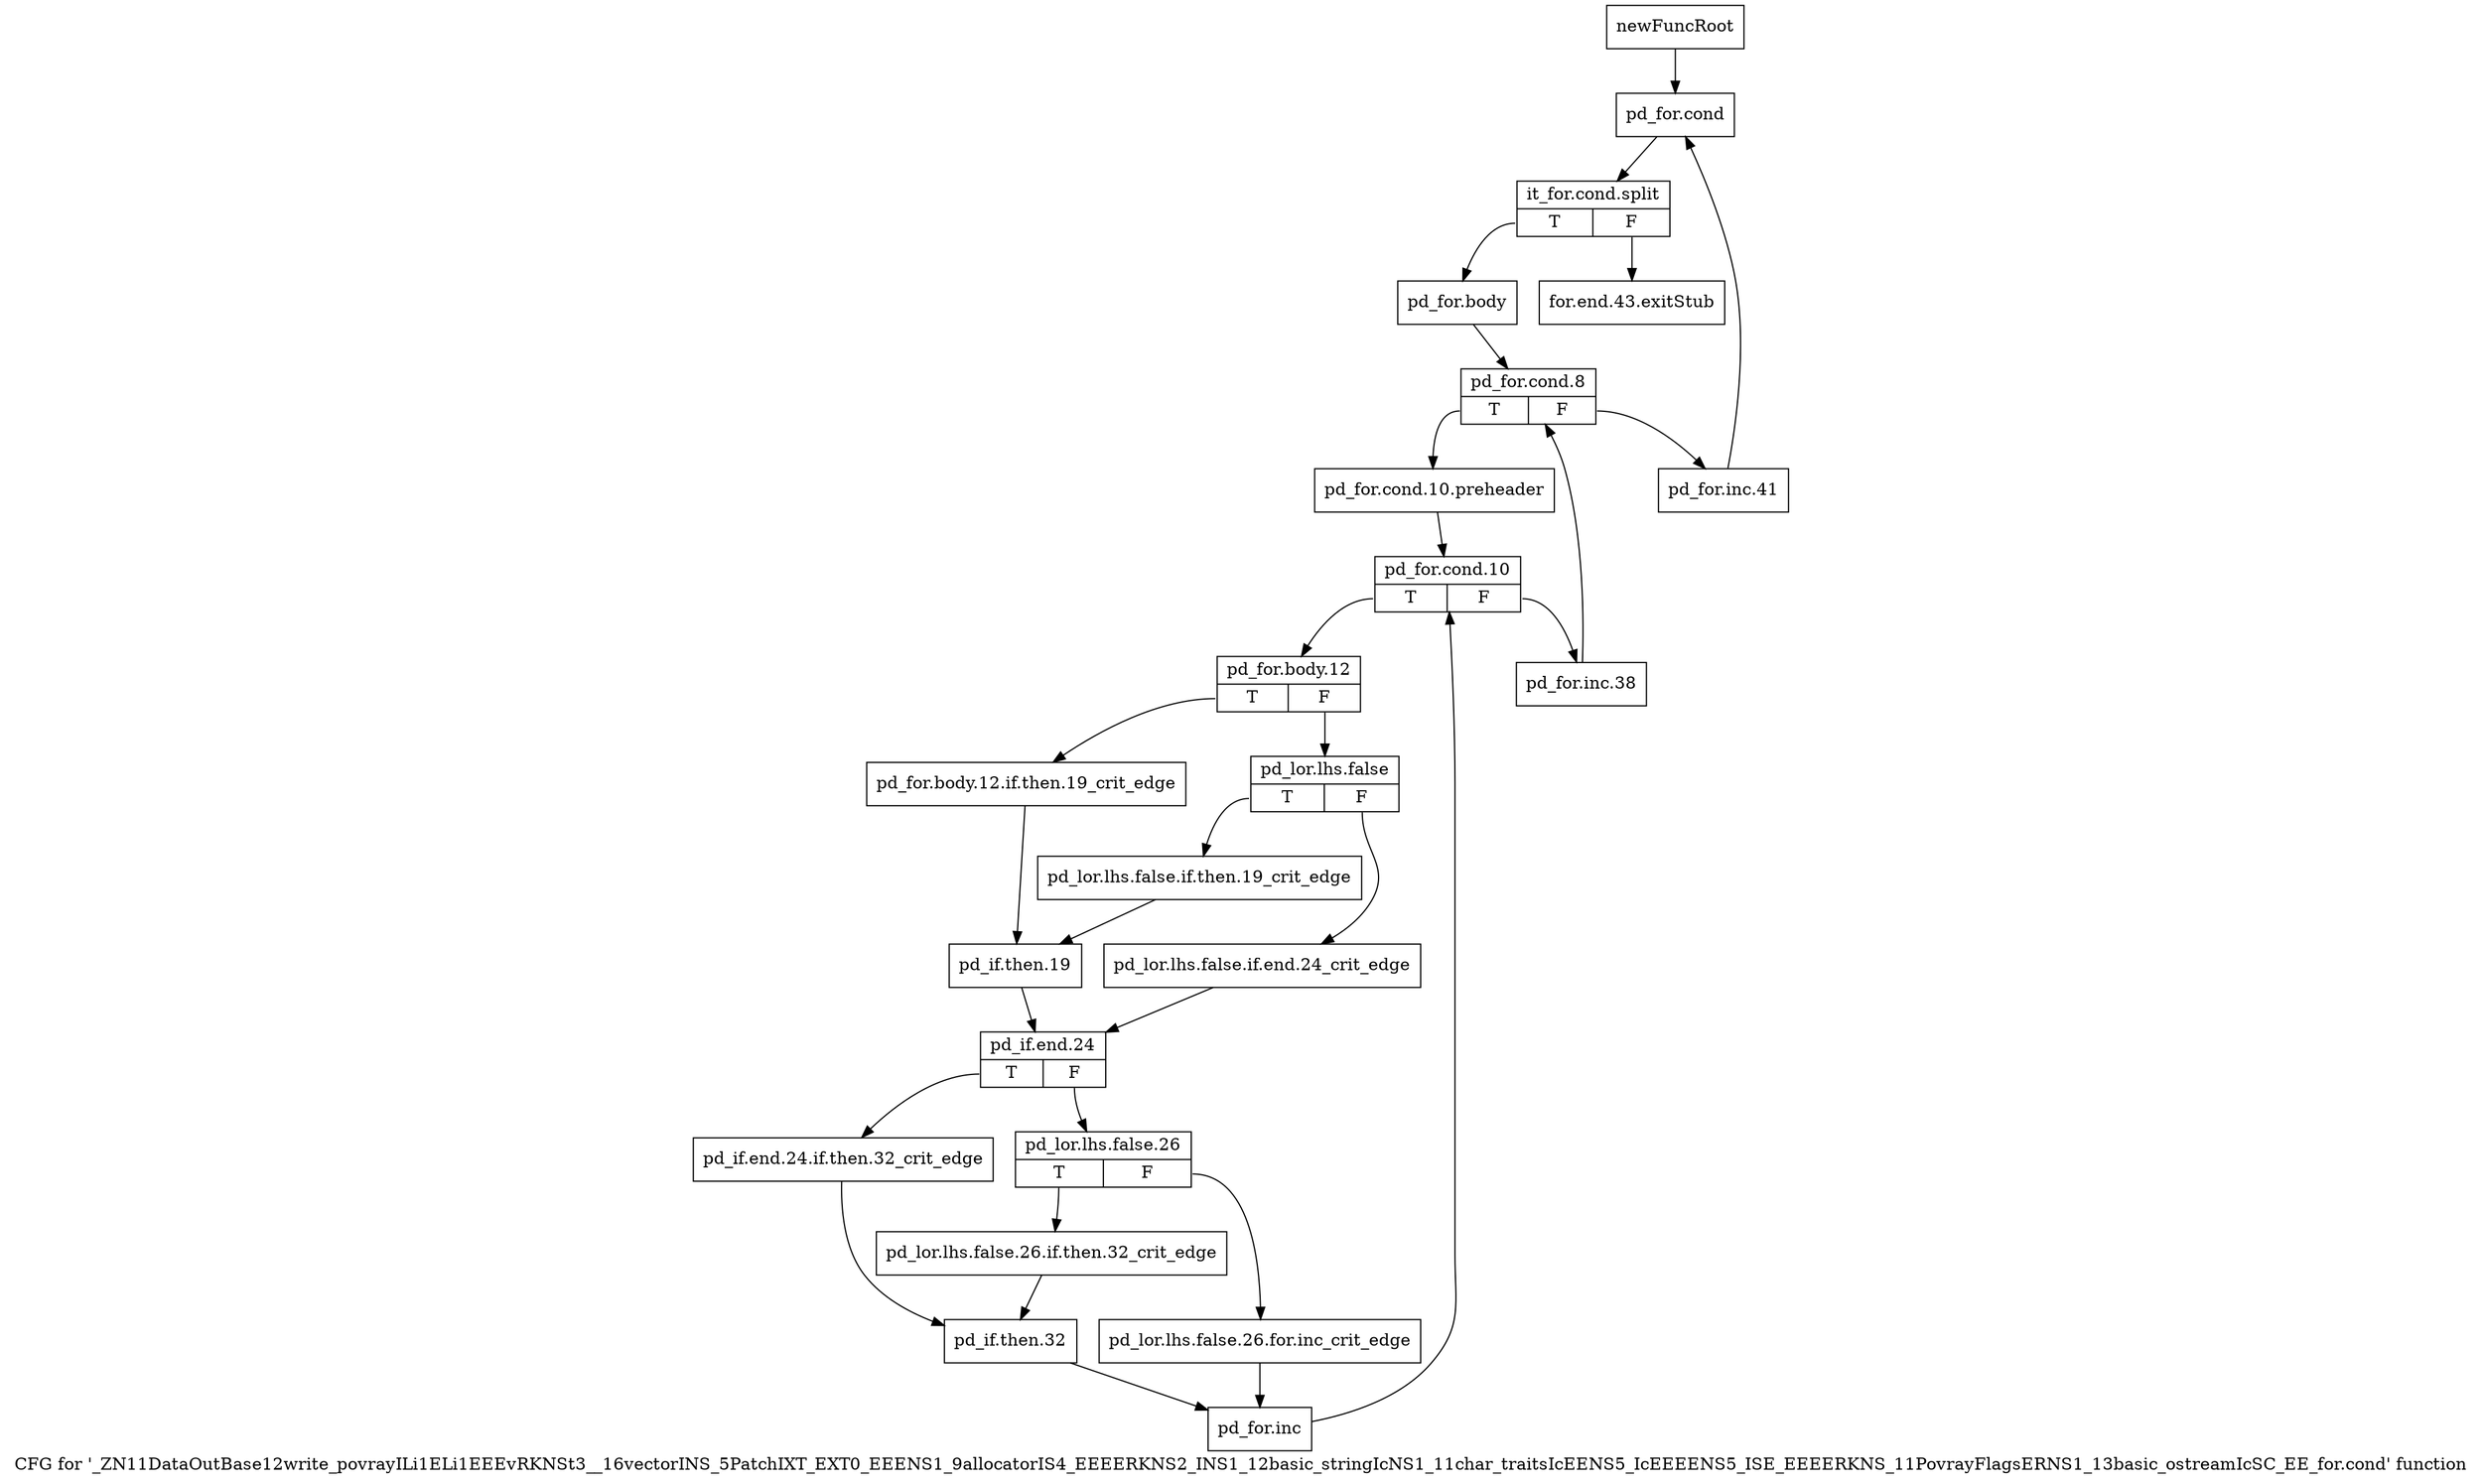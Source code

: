 digraph "CFG for '_ZN11DataOutBase12write_povrayILi1ELi1EEEvRKNSt3__16vectorINS_5PatchIXT_EXT0_EEENS1_9allocatorIS4_EEEERKNS2_INS1_12basic_stringIcNS1_11char_traitsIcEENS5_IcEEEENS5_ISE_EEEERKNS_11PovrayFlagsERNS1_13basic_ostreamIcSC_EE_for.cond' function" {
	label="CFG for '_ZN11DataOutBase12write_povrayILi1ELi1EEEvRKNSt3__16vectorINS_5PatchIXT_EXT0_EEENS1_9allocatorIS4_EEEERKNS2_INS1_12basic_stringIcNS1_11char_traitsIcEENS5_IcEEEENS5_ISE_EEEERKNS_11PovrayFlagsERNS1_13basic_ostreamIcSC_EE_for.cond' function";

	Node0x8bad110 [shape=record,label="{newFuncRoot}"];
	Node0x8bad110 -> Node0x8bad1b0;
	Node0x8bad160 [shape=record,label="{for.end.43.exitStub}"];
	Node0x8bad1b0 [shape=record,label="{pd_for.cond}"];
	Node0x8bad1b0 -> Node0xb746480;
	Node0xb746480 [shape=record,label="{it_for.cond.split|{<s0>T|<s1>F}}"];
	Node0xb746480:s0 -> Node0x8bad200;
	Node0xb746480:s1 -> Node0x8bad160;
	Node0x8bad200 [shape=record,label="{pd_for.body}"];
	Node0x8bad200 -> Node0x8bad250;
	Node0x8bad250 [shape=record,label="{pd_for.cond.8|{<s0>T|<s1>F}}"];
	Node0x8bad250:s0 -> Node0x8bad2f0;
	Node0x8bad250:s1 -> Node0x8bad2a0;
	Node0x8bad2a0 [shape=record,label="{pd_for.inc.41}"];
	Node0x8bad2a0 -> Node0x8bad1b0;
	Node0x8bad2f0 [shape=record,label="{pd_for.cond.10.preheader}"];
	Node0x8bad2f0 -> Node0x8bad340;
	Node0x8bad340 [shape=record,label="{pd_for.cond.10|{<s0>T|<s1>F}}"];
	Node0x8bad340:s0 -> Node0x8bad3e0;
	Node0x8bad340:s1 -> Node0x8bad390;
	Node0x8bad390 [shape=record,label="{pd_for.inc.38}"];
	Node0x8bad390 -> Node0x8bad250;
	Node0x8bad3e0 [shape=record,label="{pd_for.body.12|{<s0>T|<s1>F}}"];
	Node0x8bad3e0:s0 -> Node0x8bad520;
	Node0x8bad3e0:s1 -> Node0x8bad430;
	Node0x8bad430 [shape=record,label="{pd_lor.lhs.false|{<s0>T|<s1>F}}"];
	Node0x8bad430:s0 -> Node0x8bad4d0;
	Node0x8bad430:s1 -> Node0x8bad480;
	Node0x8bad480 [shape=record,label="{pd_lor.lhs.false.if.end.24_crit_edge}"];
	Node0x8bad480 -> Node0x8bad5c0;
	Node0x8bad4d0 [shape=record,label="{pd_lor.lhs.false.if.then.19_crit_edge}"];
	Node0x8bad4d0 -> Node0x8bad570;
	Node0x8bad520 [shape=record,label="{pd_for.body.12.if.then.19_crit_edge}"];
	Node0x8bad520 -> Node0x8bad570;
	Node0x8bad570 [shape=record,label="{pd_if.then.19}"];
	Node0x8bad570 -> Node0x8bad5c0;
	Node0x8bad5c0 [shape=record,label="{pd_if.end.24|{<s0>T|<s1>F}}"];
	Node0x8bad5c0:s0 -> Node0x8bad700;
	Node0x8bad5c0:s1 -> Node0x8bad610;
	Node0x8bad610 [shape=record,label="{pd_lor.lhs.false.26|{<s0>T|<s1>F}}"];
	Node0x8bad610:s0 -> Node0x8bad6b0;
	Node0x8bad610:s1 -> Node0x8bad660;
	Node0x8bad660 [shape=record,label="{pd_lor.lhs.false.26.for.inc_crit_edge}"];
	Node0x8bad660 -> Node0x8bad7a0;
	Node0x8bad6b0 [shape=record,label="{pd_lor.lhs.false.26.if.then.32_crit_edge}"];
	Node0x8bad6b0 -> Node0x8bad750;
	Node0x8bad700 [shape=record,label="{pd_if.end.24.if.then.32_crit_edge}"];
	Node0x8bad700 -> Node0x8bad750;
	Node0x8bad750 [shape=record,label="{pd_if.then.32}"];
	Node0x8bad750 -> Node0x8bad7a0;
	Node0x8bad7a0 [shape=record,label="{pd_for.inc}"];
	Node0x8bad7a0 -> Node0x8bad340;
}
